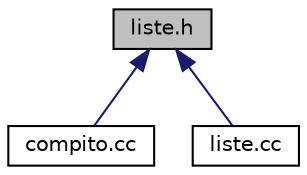 digraph "liste.h"
{
 // LATEX_PDF_SIZE
  edge [fontname="Helvetica",fontsize="10",labelfontname="Helvetica",labelfontsize="10"];
  node [fontname="Helvetica",fontsize="10",shape=record];
  Node1 [label="liste.h",height=0.2,width=0.4,color="black", fillcolor="grey75", style="filled", fontcolor="black",tooltip=" "];
  Node1 -> Node2 [dir="back",color="midnightblue",fontsize="10",style="solid",fontname="Helvetica"];
  Node2 [label="compito.cc",height=0.2,width=0.4,color="black", fillcolor="white", style="filled",URL="$compito_8cc.html",tooltip="Programma principale per gestire due giocatori di carte, confrontare le loro carte e verificare la pr..."];
  Node1 -> Node3 [dir="back",color="midnightblue",fontsize="10",style="solid",fontname="Helvetica"];
  Node3 [label="liste.cc",height=0.2,width=0.4,color="black", fillcolor="white", style="filled",URL="$liste_8cc.html",tooltip=" "];
}
